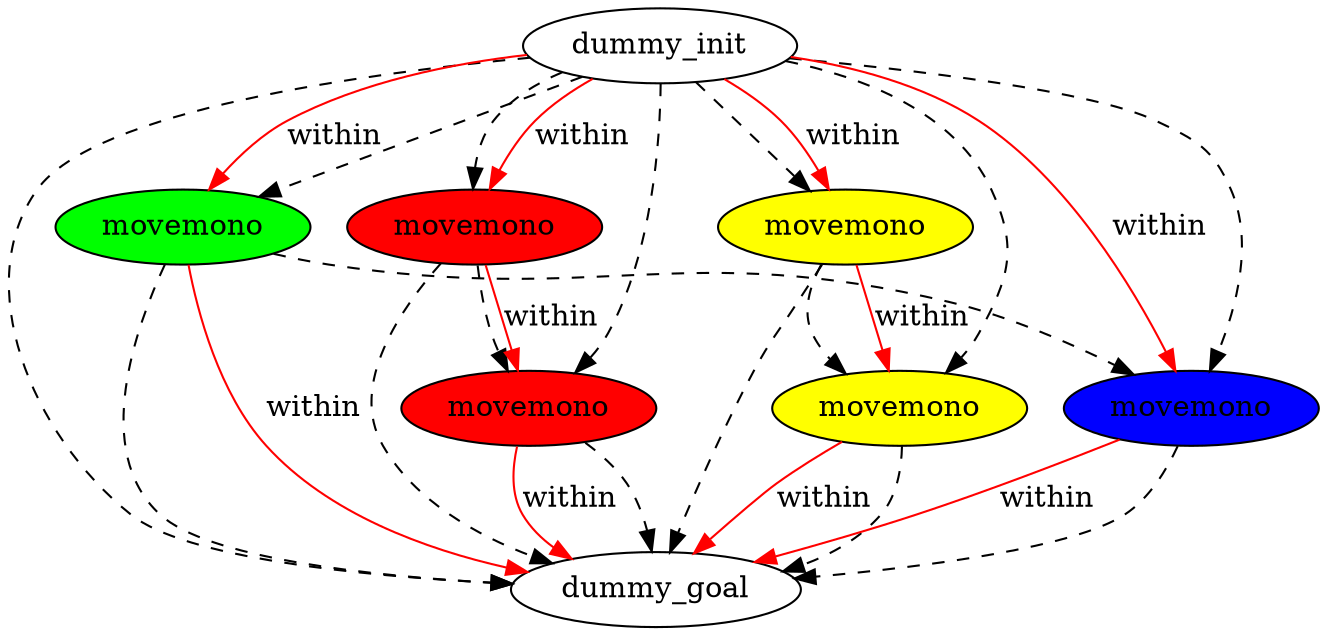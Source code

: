digraph {
	"37dc86a4-8fdb-52b9-5b0a-32feeb251760" [label=dummy_init fillcolor=white style=filled]
	"d42ed3ec-4350-ac7b-a5aa-8a9cefcb7f9a" [label=dummy_goal fillcolor=white style=filled]
	"ed6d60fc-b4eb-ee3f-926c-5198cd350c25" [label=movemono fillcolor=green style=filled]
	"65f08334-cae9-018a-2ef4-4bdc1b4d4def" [label=movemono fillcolor=red style=filled]
	"c0d851b8-ef0d-7cb2-bf45-edcfee9a1840" [label=movemono fillcolor=red style=filled]
	"f57f1ae5-09dd-0bf0-4aac-7f481139c2c0" [label=movemono fillcolor=yellow style=filled]
	"b78343bf-dce7-e6a2-eb77-ed512b287438" [label=movemono fillcolor=yellow style=filled]
	"5b8ee2d9-9a7f-9111-ff31-26e28af640d7" [label=movemono fillcolor=blue style=filled]
	"37dc86a4-8fdb-52b9-5b0a-32feeb251760" -> "b78343bf-dce7-e6a2-eb77-ed512b287438" [color=black style=dashed]
	"37dc86a4-8fdb-52b9-5b0a-32feeb251760" -> "ed6d60fc-b4eb-ee3f-926c-5198cd350c25" [color=black style=dashed]
	"37dc86a4-8fdb-52b9-5b0a-32feeb251760" -> "f57f1ae5-09dd-0bf0-4aac-7f481139c2c0" [color=black style=dashed]
	"37dc86a4-8fdb-52b9-5b0a-32feeb251760" -> "5b8ee2d9-9a7f-9111-ff31-26e28af640d7" [color=black style=dashed]
	"37dc86a4-8fdb-52b9-5b0a-32feeb251760" -> "65f08334-cae9-018a-2ef4-4bdc1b4d4def" [color=black style=dashed]
	"ed6d60fc-b4eb-ee3f-926c-5198cd350c25" -> "5b8ee2d9-9a7f-9111-ff31-26e28af640d7" [color=black style=dashed]
	"b78343bf-dce7-e6a2-eb77-ed512b287438" -> "f57f1ae5-09dd-0bf0-4aac-7f481139c2c0" [color=black style=dashed]
	"c0d851b8-ef0d-7cb2-bf45-edcfee9a1840" -> "d42ed3ec-4350-ac7b-a5aa-8a9cefcb7f9a" [color=black style=dashed]
	"65f08334-cae9-018a-2ef4-4bdc1b4d4def" -> "d42ed3ec-4350-ac7b-a5aa-8a9cefcb7f9a" [color=black style=dashed]
	"37dc86a4-8fdb-52b9-5b0a-32feeb251760" -> "d42ed3ec-4350-ac7b-a5aa-8a9cefcb7f9a" [color=black style=dashed]
	"b78343bf-dce7-e6a2-eb77-ed512b287438" -> "d42ed3ec-4350-ac7b-a5aa-8a9cefcb7f9a" [color=black style=dashed]
	"ed6d60fc-b4eb-ee3f-926c-5198cd350c25" -> "d42ed3ec-4350-ac7b-a5aa-8a9cefcb7f9a" [color=black style=dashed]
	"f57f1ae5-09dd-0bf0-4aac-7f481139c2c0" -> "d42ed3ec-4350-ac7b-a5aa-8a9cefcb7f9a" [color=black style=dashed]
	"5b8ee2d9-9a7f-9111-ff31-26e28af640d7" -> "d42ed3ec-4350-ac7b-a5aa-8a9cefcb7f9a" [color=black style=dashed]
	"c0d851b8-ef0d-7cb2-bf45-edcfee9a1840" -> "65f08334-cae9-018a-2ef4-4bdc1b4d4def" [color=black style=dashed]
	"37dc86a4-8fdb-52b9-5b0a-32feeb251760" -> "c0d851b8-ef0d-7cb2-bf45-edcfee9a1840" [color=black style=dashed]
	"b78343bf-dce7-e6a2-eb77-ed512b287438" -> "f57f1ae5-09dd-0bf0-4aac-7f481139c2c0" [label=within color=red]
	"ed6d60fc-b4eb-ee3f-926c-5198cd350c25" -> "d42ed3ec-4350-ac7b-a5aa-8a9cefcb7f9a" [label=within color=red]
	"65f08334-cae9-018a-2ef4-4bdc1b4d4def" -> "d42ed3ec-4350-ac7b-a5aa-8a9cefcb7f9a" [label=within color=red]
	"37dc86a4-8fdb-52b9-5b0a-32feeb251760" -> "b78343bf-dce7-e6a2-eb77-ed512b287438" [label=within color=red]
	"37dc86a4-8fdb-52b9-5b0a-32feeb251760" -> "c0d851b8-ef0d-7cb2-bf45-edcfee9a1840" [label=within color=red]
	"5b8ee2d9-9a7f-9111-ff31-26e28af640d7" -> "d42ed3ec-4350-ac7b-a5aa-8a9cefcb7f9a" [label=within color=red]
	"f57f1ae5-09dd-0bf0-4aac-7f481139c2c0" -> "d42ed3ec-4350-ac7b-a5aa-8a9cefcb7f9a" [label=within color=red]
	"37dc86a4-8fdb-52b9-5b0a-32feeb251760" -> "5b8ee2d9-9a7f-9111-ff31-26e28af640d7" [label=within color=red]
	"c0d851b8-ef0d-7cb2-bf45-edcfee9a1840" -> "65f08334-cae9-018a-2ef4-4bdc1b4d4def" [label=within color=red]
	"37dc86a4-8fdb-52b9-5b0a-32feeb251760" -> "ed6d60fc-b4eb-ee3f-926c-5198cd350c25" [label=within color=red]
}
